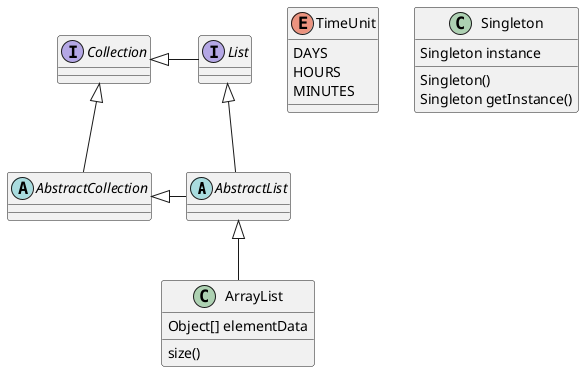 @startuml
'https://plantuml.com/class-diagram

abstract class AbstractList
abstract AbstractCollection
interface List
interface Collection

List <|-- AbstractList
Collection <|-- AbstractCollection

Collection <|- List
AbstractCollection <|- AbstractList
AbstractList <|-- ArrayList

class ArrayList {
Object[] elementData
size()
}

enum TimeUnit {
DAYS
HOURS
MINUTES
}

class Singleton {
    Singleton instance
    Singleton()
    Singleton getInstance()
}
@enduml